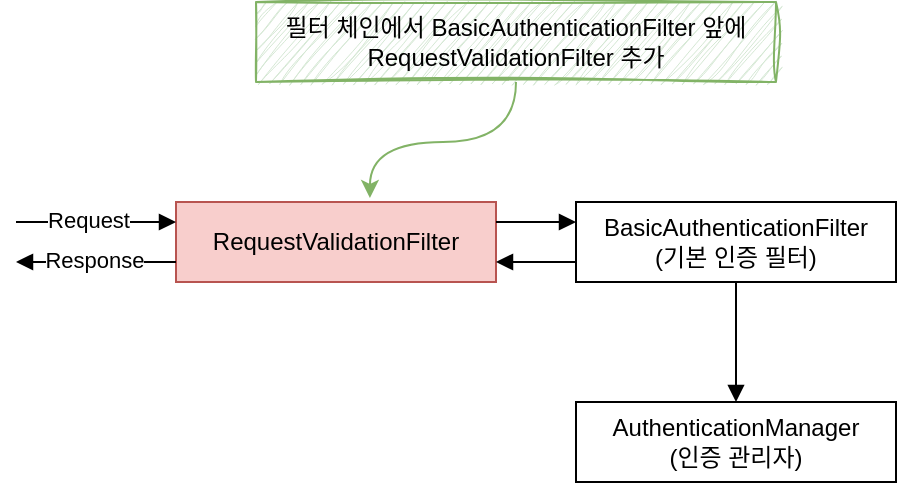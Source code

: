<mxfile version="23.0.2" type="device">
  <diagram name="페이지-1" id="M0NsjzJZnVnXwUDnpiQg">
    <mxGraphModel dx="1114" dy="894" grid="1" gridSize="10" guides="1" tooltips="1" connect="1" arrows="1" fold="1" page="1" pageScale="1" pageWidth="827" pageHeight="1169" math="0" shadow="0">
      <root>
        <mxCell id="0" />
        <mxCell id="1" parent="0" />
        <mxCell id="cDJEaqjZ0aoC0ymkAFVB-1" style="edgeStyle=orthogonalEdgeStyle;rounded=0;orthogonalLoop=1;jettySize=auto;html=1;entryX=0.5;entryY=0;entryDx=0;entryDy=0;endArrow=block;endFill=1;" edge="1" parent="1" source="cDJEaqjZ0aoC0ymkAFVB-2" target="cDJEaqjZ0aoC0ymkAFVB-3">
          <mxGeometry relative="1" as="geometry" />
        </mxCell>
        <mxCell id="cDJEaqjZ0aoC0ymkAFVB-2" value="BasicAuthenticationFilter&lt;br&gt;(기본 인증 필터)" style="rounded=0;whiteSpace=wrap;html=1;" vertex="1" parent="1">
          <mxGeometry x="300" y="200" width="160" height="40" as="geometry" />
        </mxCell>
        <mxCell id="cDJEaqjZ0aoC0ymkAFVB-3" value="AuthenticationManager&lt;br&gt;(인증 관리자)" style="rounded=0;whiteSpace=wrap;html=1;" vertex="1" parent="1">
          <mxGeometry x="300" y="300" width="160" height="40" as="geometry" />
        </mxCell>
        <mxCell id="cDJEaqjZ0aoC0ymkAFVB-6" value="RequestValidationFilter" style="rounded=0;whiteSpace=wrap;html=1;fillColor=#f8cecc;strokeColor=#b85450;" vertex="1" parent="1">
          <mxGeometry x="100" y="200" width="160" height="40" as="geometry" />
        </mxCell>
        <mxCell id="cDJEaqjZ0aoC0ymkAFVB-8" value="" style="endArrow=block;html=1;rounded=0;endFill=1;" edge="1" parent="1">
          <mxGeometry width="50" height="50" relative="1" as="geometry">
            <mxPoint x="20" y="210" as="sourcePoint" />
            <mxPoint x="100" y="210" as="targetPoint" />
          </mxGeometry>
        </mxCell>
        <mxCell id="cDJEaqjZ0aoC0ymkAFVB-9" value="Request" style="edgeLabel;html=1;align=center;verticalAlign=middle;resizable=0;points=[];" vertex="1" connectable="0" parent="cDJEaqjZ0aoC0ymkAFVB-8">
          <mxGeometry x="-0.325" relative="1" as="geometry">
            <mxPoint x="9" y="-1" as="offset" />
          </mxGeometry>
        </mxCell>
        <mxCell id="cDJEaqjZ0aoC0ymkAFVB-10" value="" style="endArrow=block;html=1;rounded=0;endFill=1;" edge="1" parent="1">
          <mxGeometry width="50" height="50" relative="1" as="geometry">
            <mxPoint x="260" y="210" as="sourcePoint" />
            <mxPoint x="300" y="210" as="targetPoint" />
          </mxGeometry>
        </mxCell>
        <mxCell id="cDJEaqjZ0aoC0ymkAFVB-11" value="" style="endArrow=none;html=1;rounded=0;endFill=0;startArrow=block;startFill=1;" edge="1" parent="1">
          <mxGeometry width="50" height="50" relative="1" as="geometry">
            <mxPoint x="20" y="230" as="sourcePoint" />
            <mxPoint x="100" y="230" as="targetPoint" />
          </mxGeometry>
        </mxCell>
        <mxCell id="cDJEaqjZ0aoC0ymkAFVB-12" value="Response" style="edgeLabel;html=1;align=center;verticalAlign=middle;resizable=0;points=[];" vertex="1" connectable="0" parent="cDJEaqjZ0aoC0ymkAFVB-11">
          <mxGeometry x="-0.45" relative="1" as="geometry">
            <mxPoint x="17" y="-1" as="offset" />
          </mxGeometry>
        </mxCell>
        <mxCell id="cDJEaqjZ0aoC0ymkAFVB-14" value="" style="endArrow=none;html=1;rounded=0;endFill=0;startArrow=block;startFill=1;" edge="1" parent="1">
          <mxGeometry width="50" height="50" relative="1" as="geometry">
            <mxPoint x="260" y="230" as="sourcePoint" />
            <mxPoint x="300" y="230" as="targetPoint" />
          </mxGeometry>
        </mxCell>
        <mxCell id="cDJEaqjZ0aoC0ymkAFVB-16" value="필터 체인에서 BasicAuthenticationFilter 앞에 RequestValidationFilter 추가" style="text;html=1;strokeColor=#82b366;fillColor=#d5e8d4;align=center;verticalAlign=middle;whiteSpace=wrap;rounded=0;shadow=0;glass=0;sketch=1;curveFitting=1;jiggle=2;" vertex="1" parent="1">
          <mxGeometry x="140" y="100" width="260" height="40" as="geometry" />
        </mxCell>
        <mxCell id="cDJEaqjZ0aoC0ymkAFVB-17" style="edgeStyle=orthogonalEdgeStyle;rounded=0;orthogonalLoop=1;jettySize=auto;html=1;entryX=0.606;entryY=-0.05;entryDx=0;entryDy=0;entryPerimeter=0;fillColor=#d5e8d4;strokeColor=#82b366;curved=1;" edge="1" parent="1" source="cDJEaqjZ0aoC0ymkAFVB-16" target="cDJEaqjZ0aoC0ymkAFVB-6">
          <mxGeometry relative="1" as="geometry" />
        </mxCell>
      </root>
    </mxGraphModel>
  </diagram>
</mxfile>
